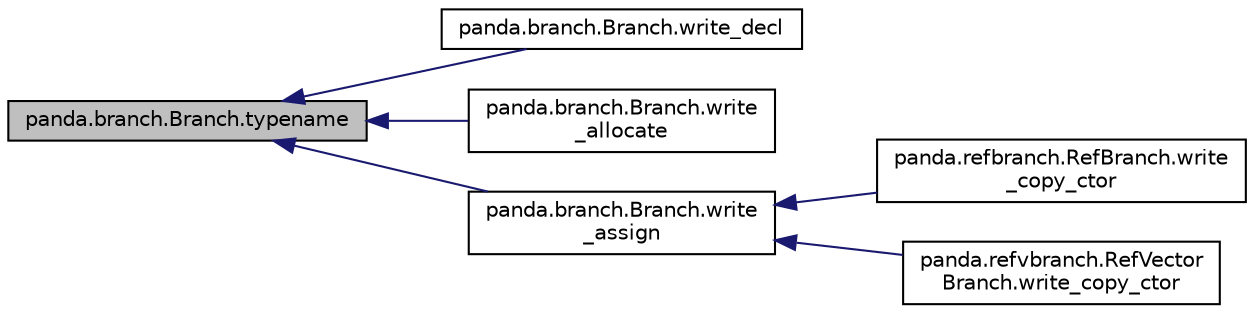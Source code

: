 digraph "panda.branch.Branch.typename"
{
 // INTERACTIVE_SVG=YES
  edge [fontname="Helvetica",fontsize="10",labelfontname="Helvetica",labelfontsize="10"];
  node [fontname="Helvetica",fontsize="10",shape=record];
  rankdir="LR";
  Node1 [label="panda.branch.Branch.typename",height=0.2,width=0.4,color="black", fillcolor="grey75", style="filled" fontcolor="black"];
  Node1 -> Node2 [dir="back",color="midnightblue",fontsize="10",style="solid"];
  Node2 [label="panda.branch.Branch.write_decl",height=0.2,width=0.4,color="black", fillcolor="white", style="filled",URL="$classpanda_1_1branch_1_1Branch.html#a11ce0de77040f41593ece6dce3137489"];
  Node1 -> Node3 [dir="back",color="midnightblue",fontsize="10",style="solid"];
  Node3 [label="panda.branch.Branch.write\l_allocate",height=0.2,width=0.4,color="black", fillcolor="white", style="filled",URL="$classpanda_1_1branch_1_1Branch.html#ad4d6b4a6a42391cd7db05fde7441c5b3"];
  Node1 -> Node4 [dir="back",color="midnightblue",fontsize="10",style="solid"];
  Node4 [label="panda.branch.Branch.write\l_assign",height=0.2,width=0.4,color="black", fillcolor="white", style="filled",URL="$classpanda_1_1branch_1_1Branch.html#a9dd12cb55cc7f97e717290693e7fb371"];
  Node4 -> Node5 [dir="back",color="midnightblue",fontsize="10",style="solid"];
  Node5 [label="panda.refbranch.RefBranch.write\l_copy_ctor",height=0.2,width=0.4,color="black", fillcolor="white", style="filled",URL="$classpanda_1_1refbranch_1_1RefBranch.html#aab6abb2a47955638050a1e0f2798f5f6"];
  Node4 -> Node6 [dir="back",color="midnightblue",fontsize="10",style="solid"];
  Node6 [label="panda.refvbranch.RefVector\lBranch.write_copy_ctor",height=0.2,width=0.4,color="black", fillcolor="white", style="filled",URL="$classpanda_1_1refvbranch_1_1RefVectorBranch.html#a4a579a4942e4357945946c354ff21b45"];
}

